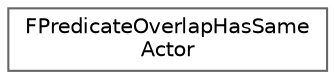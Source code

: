 digraph "Graphical Class Hierarchy"
{
 // INTERACTIVE_SVG=YES
 // LATEX_PDF_SIZE
  bgcolor="transparent";
  edge [fontname=Helvetica,fontsize=10,labelfontname=Helvetica,labelfontsize=10];
  node [fontname=Helvetica,fontsize=10,shape=box,height=0.2,width=0.4];
  rankdir="LR";
  Node0 [id="Node000000",label="FPredicateOverlapHasSame\lActor",height=0.2,width=0.4,color="grey40", fillcolor="white", style="filled",URL="$d3/d22/structFPredicateOverlapHasSameActor.html",tooltip=" "];
}
